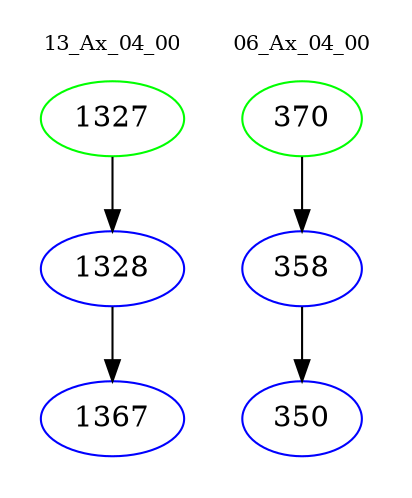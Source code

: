 digraph{
subgraph cluster_0 {
color = white
label = "13_Ax_04_00";
fontsize=10;
T0_1327 [label="1327", color="green"]
T0_1327 -> T0_1328 [color="black"]
T0_1328 [label="1328", color="blue"]
T0_1328 -> T0_1367 [color="black"]
T0_1367 [label="1367", color="blue"]
}
subgraph cluster_1 {
color = white
label = "06_Ax_04_00";
fontsize=10;
T1_370 [label="370", color="green"]
T1_370 -> T1_358 [color="black"]
T1_358 [label="358", color="blue"]
T1_358 -> T1_350 [color="black"]
T1_350 [label="350", color="blue"]
}
}
